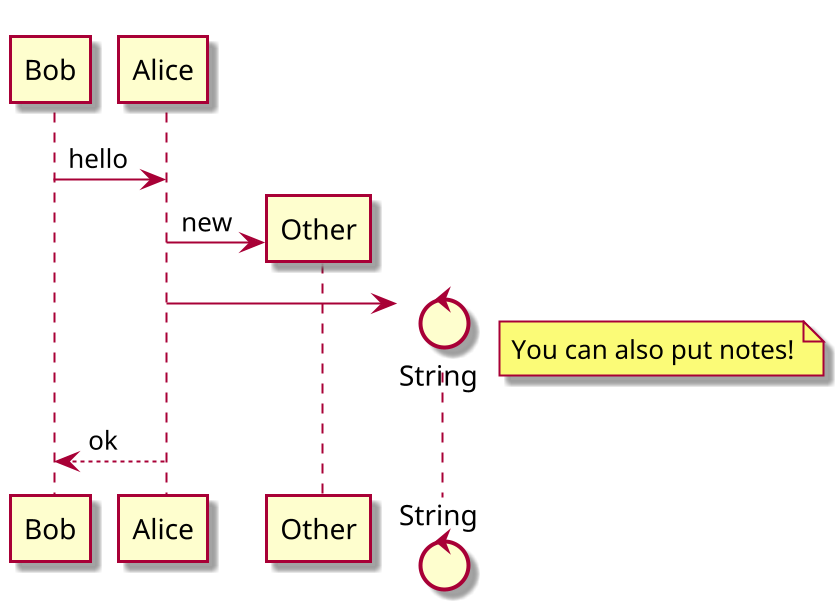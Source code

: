 @startuml Participant Creation
skin rose
scale 2
/'
You can use the create keyword just before the first reception of a message to
emphasize the fact that this message is actually creating this new object.
'/
Bob -> Alice : hello

create Other
Alice -> Other : new

create control String
Alice -> String
note right : You can also put notes!

Alice --> Bob : ok

@enduml
